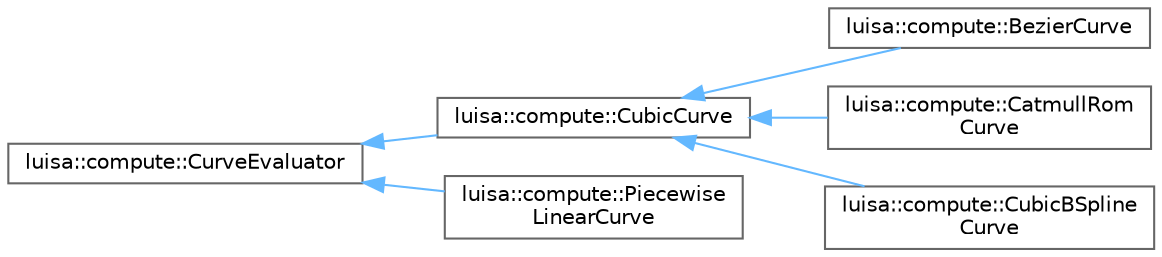 digraph "类继承关系图"
{
 // LATEX_PDF_SIZE
  bgcolor="transparent";
  edge [fontname=Helvetica,fontsize=10,labelfontname=Helvetica,labelfontsize=10];
  node [fontname=Helvetica,fontsize=10,shape=box,height=0.2,width=0.4];
  rankdir="LR";
  Node0 [id="Node000000",label="luisa::compute::CurveEvaluator",height=0.2,width=0.4,color="grey40", fillcolor="white", style="filled",URL="$classluisa_1_1compute_1_1_curve_evaluator.html",tooltip=" "];
  Node0 -> Node1 [id="edge1133_Node000000_Node000001",dir="back",color="steelblue1",style="solid",tooltip=" "];
  Node1 [id="Node000001",label="luisa::compute::CubicCurve",height=0.2,width=0.4,color="grey40", fillcolor="white", style="filled",URL="$classluisa_1_1compute_1_1_cubic_curve.html",tooltip=" "];
  Node1 -> Node2 [id="edge1134_Node000001_Node000002",dir="back",color="steelblue1",style="solid",tooltip=" "];
  Node2 [id="Node000002",label="luisa::compute::BezierCurve",height=0.2,width=0.4,color="grey40", fillcolor="white", style="filled",URL="$classluisa_1_1compute_1_1_bezier_curve.html",tooltip=" "];
  Node1 -> Node3 [id="edge1135_Node000001_Node000003",dir="back",color="steelblue1",style="solid",tooltip=" "];
  Node3 [id="Node000003",label="luisa::compute::CatmullRom\lCurve",height=0.2,width=0.4,color="grey40", fillcolor="white", style="filled",URL="$classluisa_1_1compute_1_1_catmull_rom_curve.html",tooltip=" "];
  Node1 -> Node4 [id="edge1136_Node000001_Node000004",dir="back",color="steelblue1",style="solid",tooltip=" "];
  Node4 [id="Node000004",label="luisa::compute::CubicBSpline\lCurve",height=0.2,width=0.4,color="grey40", fillcolor="white", style="filled",URL="$classluisa_1_1compute_1_1_cubic_b_spline_curve.html",tooltip=" "];
  Node0 -> Node5 [id="edge1137_Node000000_Node000005",dir="back",color="steelblue1",style="solid",tooltip=" "];
  Node5 [id="Node000005",label="luisa::compute::Piecewise\lLinearCurve",height=0.2,width=0.4,color="grey40", fillcolor="white", style="filled",URL="$classluisa_1_1compute_1_1_piecewise_linear_curve.html",tooltip=" "];
}
